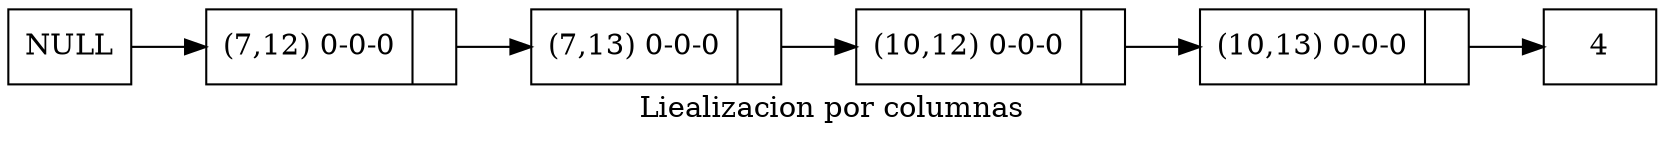 digraph {
 rankdir=LR; 
 node [shape=record]; 
 label="Liealizacion por columnas";
 null [label="NULL" shape=box];0[label="{<data>(7,12) 0-0-0| <ref>  }", width=1.2]
0:ref:c->1:data
1[label="{<data>(7,13) 0-0-0| <ref>  }", width=1.2]
1:ref:c->2:data
2[label="{<data>(10,12) 0-0-0| <ref>  }", width=1.2]
2:ref:c->3:data
3[label="{<data>(10,13) 0-0-0| <ref>  }", width=1.2]
3:ref:c->4:data
null->0
}